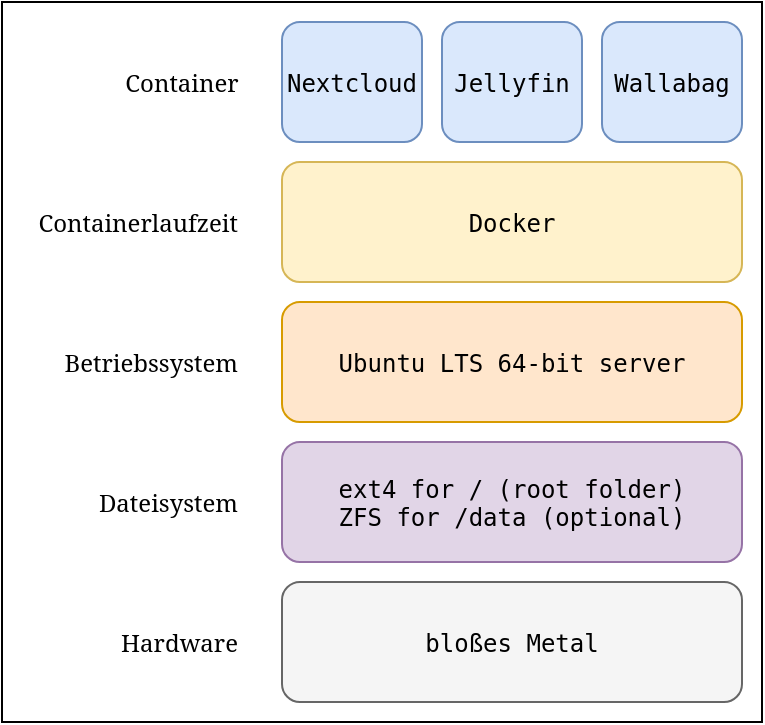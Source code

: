 <mxfile version="28.1.1">
  <diagram id="2zl0Z5G6ghSrFKEEEcXR" name="Page-1">
    <mxGraphModel dx="885" dy="817" grid="1" gridSize="10" guides="1" tooltips="1" connect="1" arrows="1" fold="1" page="1" pageScale="1" pageWidth="850" pageHeight="1100" math="0" shadow="0">
      <root>
        <mxCell id="0" />
        <mxCell id="1" parent="0" />
        <mxCell id="hZMEYx6kupNzN6GzHAF5-1" value="" style="rounded=0;whiteSpace=wrap;html=1;" parent="1" vertex="1">
          <mxGeometry x="80" y="260" width="380" height="360" as="geometry" />
        </mxCell>
        <mxCell id="mi98yjef5SFVJaIdZgq--1" value="bloßes Metal" style="rounded=1;fillColor=#f5f5f5;fontColor=default;strokeColor=#666666;shadow=0;fontFamily=monospace;" parent="1" vertex="1">
          <mxGeometry x="220" y="550" width="230" height="60" as="geometry" />
        </mxCell>
        <mxCell id="mi98yjef5SFVJaIdZgq--2" value="Ubuntu LTS 64-bit server" style="rounded=1;fillColor=#ffe6cc;strokeColor=#d79b00;shadow=0;fontFamily=monospace;" parent="1" vertex="1">
          <mxGeometry x="220" y="410" width="230" height="60" as="geometry" />
        </mxCell>
        <mxCell id="mi98yjef5SFVJaIdZgq--3" value="ext4 for / (root folder)&#xa;ZFS for /data (optional)" style="rounded=1;fillColor=#e1d5e7;strokeColor=#9673a6;shadow=0;fontFamily=monospace;" parent="1" vertex="1">
          <mxGeometry x="220" y="480" width="230" height="60" as="geometry" />
        </mxCell>
        <mxCell id="mi98yjef5SFVJaIdZgq--4" value="Docker" style="rounded=1;fillColor=#fff2cc;strokeColor=#d6b656;glass=0;shadow=0;verticalAlign=middle;fontFamily=monospace;" parent="1" vertex="1">
          <mxGeometry x="220" y="340" width="230" height="60" as="geometry" />
        </mxCell>
        <mxCell id="mi98yjef5SFVJaIdZgq--5" value="Nextcloud" style="rounded=1;fillColor=#dae8fc;strokeColor=#6c8ebf;rotation=0;shadow=0;fontFamily=monospace;" parent="1" vertex="1">
          <mxGeometry x="220" y="270" width="70" height="60" as="geometry" />
        </mxCell>
        <mxCell id="mi98yjef5SFVJaIdZgq--6" value="Jellyfin" style="rounded=1;fillColor=#dae8fc;strokeColor=#6c8ebf;shadow=0;fontFamily=monospace;" parent="1" vertex="1">
          <mxGeometry x="300" y="270" width="70" height="60" as="geometry" />
        </mxCell>
        <mxCell id="mi98yjef5SFVJaIdZgq--7" value="Wallabag" style="rounded=1;fillColor=#dae8fc;strokeColor=#6c8ebf;shadow=0;fontFamily=monospace;" parent="1" vertex="1">
          <mxGeometry x="380" y="270" width="70" height="60" as="geometry" />
        </mxCell>
        <mxCell id="mi98yjef5SFVJaIdZgq--10" value="Hardware" style="text;strokeColor=none;align=right;fillColor=none;verticalAlign=middle;rounded=1;shadow=0;fontFamily=Noto Serif;" parent="1" vertex="1">
          <mxGeometry x="140" y="565" width="60" height="30" as="geometry" />
        </mxCell>
        <mxCell id="mi98yjef5SFVJaIdZgq--11" value="Betriebssystem" style="text;strokeColor=none;align=right;fillColor=none;verticalAlign=middle;rounded=1;shadow=0;fontFamily=Noto Serif;" parent="1" vertex="1">
          <mxGeometry x="140" y="425" width="60" height="30" as="geometry" />
        </mxCell>
        <mxCell id="mi98yjef5SFVJaIdZgq--12" value="Dateisystem" style="text;strokeColor=none;align=right;fillColor=none;verticalAlign=middle;rounded=1;shadow=0;fontFamily=Noto Serif;" parent="1" vertex="1">
          <mxGeometry x="140" y="495" width="60" height="30" as="geometry" />
        </mxCell>
        <mxCell id="mi98yjef5SFVJaIdZgq--13" value="Containerlaufzeit" style="text;strokeColor=none;align=right;fillColor=none;verticalAlign=middle;rounded=1;shadow=0;fontFamily=Noto Serif;" parent="1" vertex="1">
          <mxGeometry x="140" y="355" width="60" height="30" as="geometry" />
        </mxCell>
        <mxCell id="mi98yjef5SFVJaIdZgq--14" value="Container" style="text;strokeColor=none;align=center;fillColor=none;verticalAlign=middle;rounded=1;shadow=0;fontFamily=Noto Serif;" parent="1" vertex="1">
          <mxGeometry x="140" y="285" width="60" height="30" as="geometry" />
        </mxCell>
      </root>
    </mxGraphModel>
  </diagram>
</mxfile>
